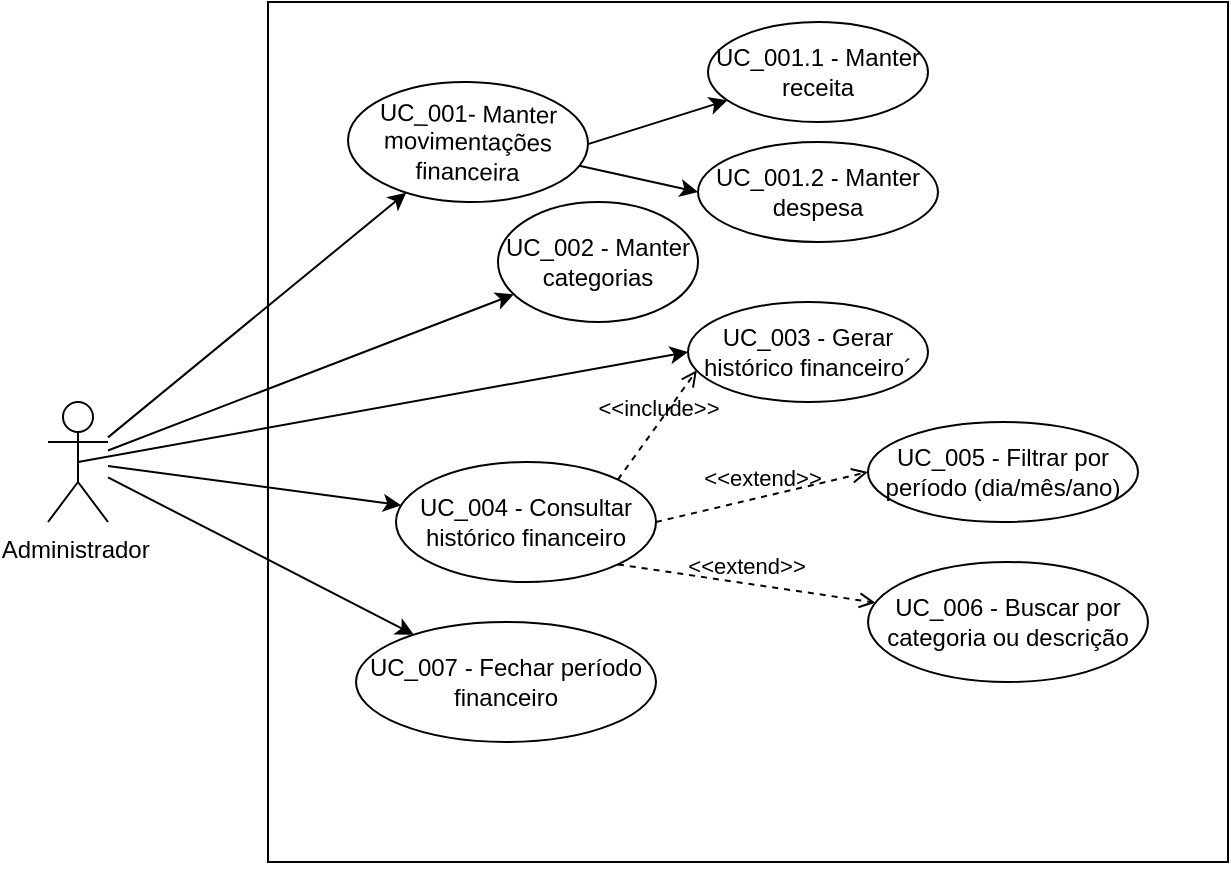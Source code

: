 <mxfile version="27.1.6">
  <diagram name="Página-1" id="GdpmCjKhO2CyuqFG96MO">
    <mxGraphModel dx="1066" dy="577" grid="1" gridSize="10" guides="1" tooltips="1" connect="1" arrows="1" fold="1" page="1" pageScale="1" pageWidth="827" pageHeight="1169" math="0" shadow="0">
      <root>
        <mxCell id="0" />
        <mxCell id="1" parent="0" />
        <mxCell id="Hy3CAe0-M6OoVfvvALLW-1" value="" style="rounded=0;whiteSpace=wrap;html=1;" parent="1" vertex="1">
          <mxGeometry x="220" y="40" width="480" height="430" as="geometry" />
        </mxCell>
        <mxCell id="Hy3CAe0-M6OoVfvvALLW-2" value="Administrador&amp;nbsp;" style="shape=umlActor;verticalLabelPosition=bottom;verticalAlign=top;html=1;outlineConnect=0;" parent="1" vertex="1">
          <mxGeometry x="110" y="240" width="30" height="60" as="geometry" />
        </mxCell>
        <mxCell id="Hy3CAe0-M6OoVfvvALLW-3" value="UC_001- Manter movimentações financeira" style="ellipse;whiteSpace=wrap;html=1;rotation=1;" parent="1" vertex="1">
          <mxGeometry x="260" y="80" width="120" height="60" as="geometry" />
        </mxCell>
        <mxCell id="Hy3CAe0-M6OoVfvvALLW-4" value="" style="endArrow=classic;html=1;rounded=0;" parent="1" source="Hy3CAe0-M6OoVfvvALLW-2" target="Hy3CAe0-M6OoVfvvALLW-3" edge="1">
          <mxGeometry width="50" height="50" relative="1" as="geometry">
            <mxPoint x="220" y="370" as="sourcePoint" />
            <mxPoint x="270" y="320" as="targetPoint" />
          </mxGeometry>
        </mxCell>
        <mxCell id="Hy3CAe0-M6OoVfvvALLW-5" value="UC_001.1 - Manter receita" style="ellipse;whiteSpace=wrap;html=1;" parent="1" vertex="1">
          <mxGeometry x="440" y="50" width="110" height="50" as="geometry" />
        </mxCell>
        <mxCell id="Hy3CAe0-M6OoVfvvALLW-6" value="" style="endArrow=classic;html=1;rounded=0;exitX=1;exitY=0.5;exitDx=0;exitDy=0;" parent="1" source="Hy3CAe0-M6OoVfvvALLW-3" target="Hy3CAe0-M6OoVfvvALLW-5" edge="1">
          <mxGeometry width="50" height="50" relative="1" as="geometry">
            <mxPoint x="220" y="370" as="sourcePoint" />
            <mxPoint x="270" y="320" as="targetPoint" />
          </mxGeometry>
        </mxCell>
        <mxCell id="Hy3CAe0-M6OoVfvvALLW-7" value="UC_001.2 - Manter despesa" style="ellipse;whiteSpace=wrap;html=1;" parent="1" vertex="1">
          <mxGeometry x="435" y="110" width="120" height="50" as="geometry" />
        </mxCell>
        <mxCell id="Hy3CAe0-M6OoVfvvALLW-8" value="" style="endArrow=classic;html=1;rounded=0;entryX=0;entryY=0.5;entryDx=0;entryDy=0;" parent="1" source="Hy3CAe0-M6OoVfvvALLW-3" target="Hy3CAe0-M6OoVfvvALLW-7" edge="1">
          <mxGeometry width="50" height="50" relative="1" as="geometry">
            <mxPoint x="220" y="370" as="sourcePoint" />
            <mxPoint x="270" y="320" as="targetPoint" />
          </mxGeometry>
        </mxCell>
        <mxCell id="Hy3CAe0-M6OoVfvvALLW-10" value="UC_002 - Manter categorias" style="ellipse;whiteSpace=wrap;html=1;" parent="1" vertex="1">
          <mxGeometry x="335" y="140" width="100" height="60" as="geometry" />
        </mxCell>
        <mxCell id="Hy3CAe0-M6OoVfvvALLW-11" value="" style="endArrow=classic;html=1;rounded=0;" parent="1" source="Hy3CAe0-M6OoVfvvALLW-2" target="Hy3CAe0-M6OoVfvvALLW-10" edge="1">
          <mxGeometry width="50" height="50" relative="1" as="geometry">
            <mxPoint x="220" y="370" as="sourcePoint" />
            <mxPoint x="270" y="320" as="targetPoint" />
          </mxGeometry>
        </mxCell>
        <mxCell id="Hy3CAe0-M6OoVfvvALLW-12" value="UC_004&lt;span style=&quot;background-color: transparent; color: light-dark(rgb(0, 0, 0), rgb(255, 255, 255));&quot;&gt;&amp;nbsp;- Consultar histórico financeiro&lt;/span&gt;" style="ellipse;whiteSpace=wrap;html=1;" parent="1" vertex="1">
          <mxGeometry x="284" y="270" width="130" height="60" as="geometry" />
        </mxCell>
        <mxCell id="Hy3CAe0-M6OoVfvvALLW-13" value="" style="endArrow=classic;html=1;rounded=0;" parent="1" source="Hy3CAe0-M6OoVfvvALLW-2" target="Hy3CAe0-M6OoVfvvALLW-12" edge="1">
          <mxGeometry width="50" height="50" relative="1" as="geometry">
            <mxPoint x="170" y="210" as="sourcePoint" />
            <mxPoint x="270" y="320" as="targetPoint" />
          </mxGeometry>
        </mxCell>
        <mxCell id="Hy3CAe0-M6OoVfvvALLW-14" value="UC_003 - Gerar histórico financeiro´" style="ellipse;whiteSpace=wrap;html=1;" parent="1" vertex="1">
          <mxGeometry x="430" y="190" width="120" height="50" as="geometry" />
        </mxCell>
        <mxCell id="Hy3CAe0-M6OoVfvvALLW-15" value="" style="endArrow=classic;html=1;rounded=0;entryX=0;entryY=0.5;entryDx=0;entryDy=0;exitX=0.5;exitY=0.5;exitDx=0;exitDy=0;exitPerimeter=0;" parent="1" source="Hy3CAe0-M6OoVfvvALLW-2" target="Hy3CAe0-M6OoVfvvALLW-14" edge="1">
          <mxGeometry width="50" height="50" relative="1" as="geometry">
            <mxPoint x="160" y="220" as="sourcePoint" />
            <mxPoint x="270" y="320" as="targetPoint" />
          </mxGeometry>
        </mxCell>
        <mxCell id="Hy3CAe0-M6OoVfvvALLW-16" value="&amp;lt;&amp;lt;include&amp;gt;&amp;gt;" style="html=1;verticalAlign=bottom;labelBackgroundColor=none;endArrow=open;endFill=0;dashed=1;rounded=0;exitX=1;exitY=0;exitDx=0;exitDy=0;entryX=0.037;entryY=0.683;entryDx=0;entryDy=0;entryPerimeter=0;" parent="1" source="Hy3CAe0-M6OoVfvvALLW-12" target="Hy3CAe0-M6OoVfvvALLW-14" edge="1">
          <mxGeometry width="160" relative="1" as="geometry">
            <mxPoint x="170" y="350" as="sourcePoint" />
            <mxPoint x="330" y="350" as="targetPoint" />
          </mxGeometry>
        </mxCell>
        <mxCell id="Hy3CAe0-M6OoVfvvALLW-21" value="UC_007&lt;span style=&quot;background-color: transparent; color: light-dark(rgb(0, 0, 0), rgb(255, 255, 255));&quot;&gt;&amp;nbsp;- Fechar período financeiro&lt;/span&gt;" style="ellipse;whiteSpace=wrap;html=1;" parent="1" vertex="1">
          <mxGeometry x="264" y="350" width="150" height="60" as="geometry" />
        </mxCell>
        <mxCell id="Hy3CAe0-M6OoVfvvALLW-22" value="" style="endArrow=classic;html=1;rounded=0;" parent="1" source="Hy3CAe0-M6OoVfvvALLW-2" target="Hy3CAe0-M6OoVfvvALLW-21" edge="1">
          <mxGeometry width="50" height="50" relative="1" as="geometry">
            <mxPoint x="220" y="370" as="sourcePoint" />
            <mxPoint x="270" y="320" as="targetPoint" />
          </mxGeometry>
        </mxCell>
        <mxCell id="Hy3CAe0-M6OoVfvvALLW-23" value="UC_005 - Filtrar por período (dia/mês/ano)" style="ellipse;whiteSpace=wrap;html=1;" parent="1" vertex="1">
          <mxGeometry x="520" y="250" width="135" height="50" as="geometry" />
        </mxCell>
        <mxCell id="Hy3CAe0-M6OoVfvvALLW-24" value="&amp;lt;&amp;lt;extend&amp;gt;&amp;gt;" style="html=1;verticalAlign=bottom;labelBackgroundColor=none;endArrow=open;endFill=0;dashed=1;rounded=0;exitX=1;exitY=0.5;exitDx=0;exitDy=0;entryX=0;entryY=0.5;entryDx=0;entryDy=0;" parent="1" source="Hy3CAe0-M6OoVfvvALLW-12" target="Hy3CAe0-M6OoVfvvALLW-23" edge="1">
          <mxGeometry width="160" relative="1" as="geometry">
            <mxPoint x="170" y="350" as="sourcePoint" />
            <mxPoint x="330" y="350" as="targetPoint" />
          </mxGeometry>
        </mxCell>
        <mxCell id="Hy3CAe0-M6OoVfvvALLW-25" value="UC_006 - Buscar por categoria ou descrição" style="ellipse;whiteSpace=wrap;html=1;" parent="1" vertex="1">
          <mxGeometry x="520" y="320" width="140" height="60" as="geometry" />
        </mxCell>
        <mxCell id="Hy3CAe0-M6OoVfvvALLW-26" value="&amp;lt;&amp;lt;extend&amp;gt;&amp;gt;" style="html=1;verticalAlign=bottom;labelBackgroundColor=none;endArrow=open;endFill=0;dashed=1;rounded=0;exitX=1;exitY=1;exitDx=0;exitDy=0;" parent="1" source="Hy3CAe0-M6OoVfvvALLW-12" target="Hy3CAe0-M6OoVfvvALLW-25" edge="1">
          <mxGeometry width="160" relative="1" as="geometry">
            <mxPoint x="170" y="350" as="sourcePoint" />
            <mxPoint x="330" y="350" as="targetPoint" />
          </mxGeometry>
        </mxCell>
        <mxCell id="Hy3CAe0-M6OoVfvvALLW-27" style="edgeStyle=orthogonalEdgeStyle;rounded=0;orthogonalLoop=1;jettySize=auto;html=1;exitX=0.5;exitY=1;exitDx=0;exitDy=0;" parent="1" source="Hy3CAe0-M6OoVfvvALLW-1" target="Hy3CAe0-M6OoVfvvALLW-1" edge="1">
          <mxGeometry relative="1" as="geometry" />
        </mxCell>
      </root>
    </mxGraphModel>
  </diagram>
</mxfile>
